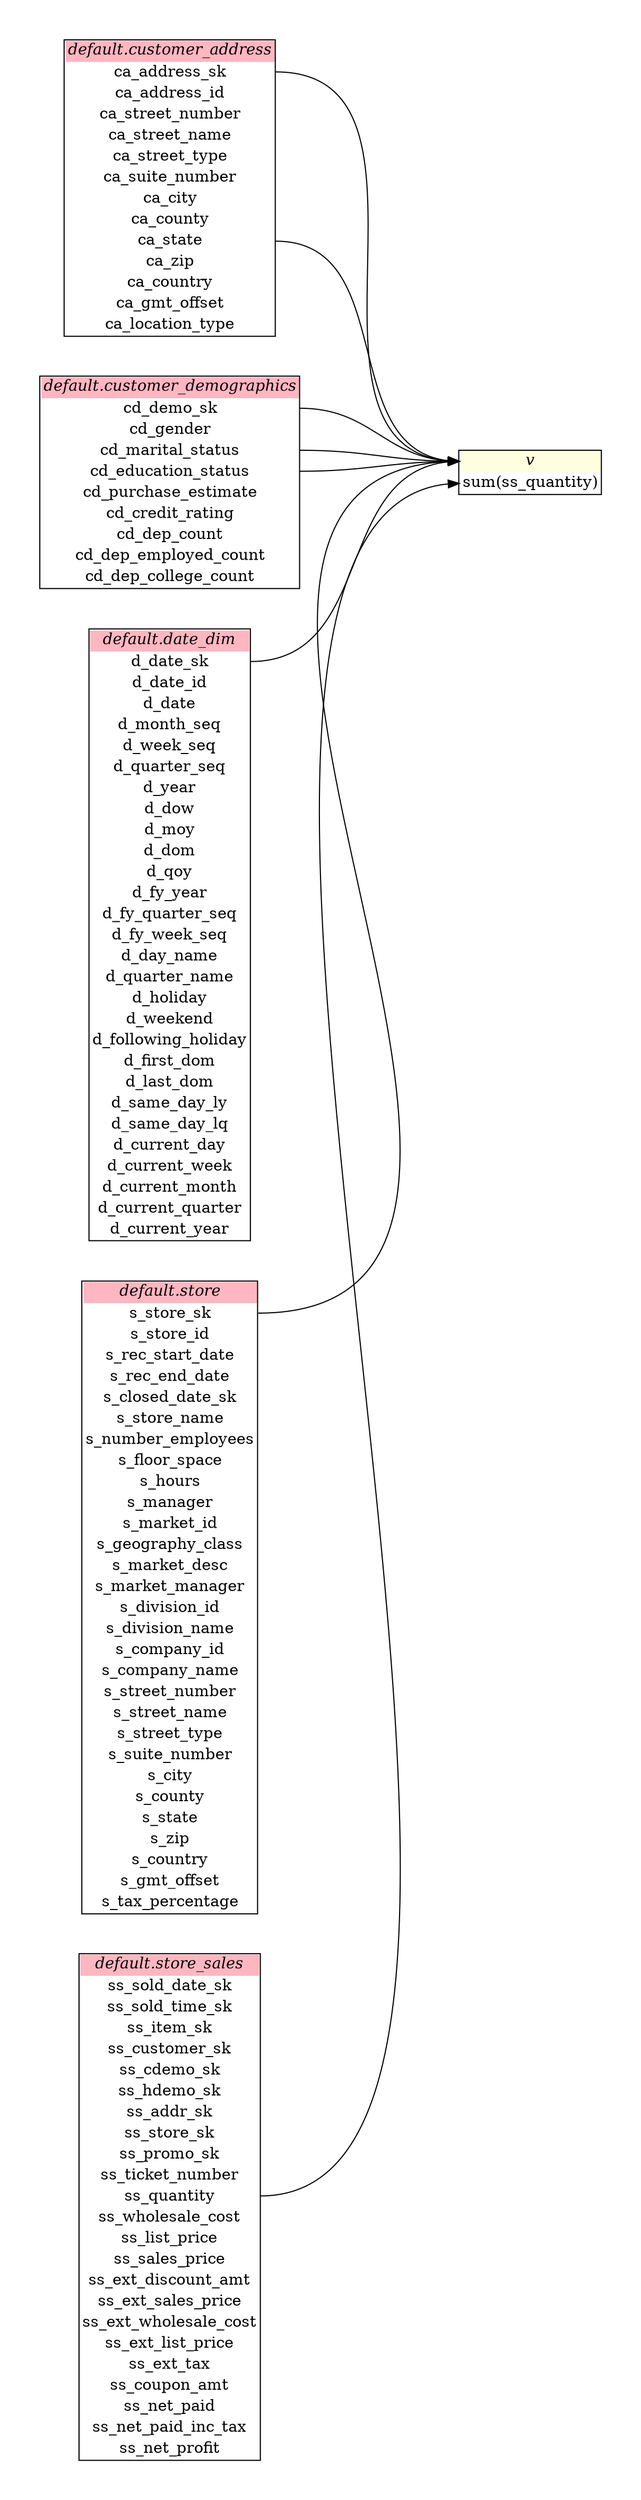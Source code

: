 // Automatically generated by TPCDSFlowTestSuite


digraph {
  graph [pad="0.5", nodesep="0.5", ranksep="2", fontname="Helvetica"];
  node [shape=plain]
  rankdir=LR;

  
"default.customer_address" [label=<
<table border="1" cellborder="0" cellspacing="0">
  <tr><td bgcolor="lightpink" port="nodeName"><i>default.customer_address</i></td></tr>
  <tr><td port="0">ca_address_sk</td></tr>
<tr><td port="1">ca_address_id</td></tr>
<tr><td port="2">ca_street_number</td></tr>
<tr><td port="3">ca_street_name</td></tr>
<tr><td port="4">ca_street_type</td></tr>
<tr><td port="5">ca_suite_number</td></tr>
<tr><td port="6">ca_city</td></tr>
<tr><td port="7">ca_county</td></tr>
<tr><td port="8">ca_state</td></tr>
<tr><td port="9">ca_zip</td></tr>
<tr><td port="10">ca_country</td></tr>
<tr><td port="11">ca_gmt_offset</td></tr>
<tr><td port="12">ca_location_type</td></tr>
</table>>];
     

"default.customer_demographics" [label=<
<table border="1" cellborder="0" cellspacing="0">
  <tr><td bgcolor="lightpink" port="nodeName"><i>default.customer_demographics</i></td></tr>
  <tr><td port="0">cd_demo_sk</td></tr>
<tr><td port="1">cd_gender</td></tr>
<tr><td port="2">cd_marital_status</td></tr>
<tr><td port="3">cd_education_status</td></tr>
<tr><td port="4">cd_purchase_estimate</td></tr>
<tr><td port="5">cd_credit_rating</td></tr>
<tr><td port="6">cd_dep_count</td></tr>
<tr><td port="7">cd_dep_employed_count</td></tr>
<tr><td port="8">cd_dep_college_count</td></tr>
</table>>];
     

"default.date_dim" [label=<
<table border="1" cellborder="0" cellspacing="0">
  <tr><td bgcolor="lightpink" port="nodeName"><i>default.date_dim</i></td></tr>
  <tr><td port="0">d_date_sk</td></tr>
<tr><td port="1">d_date_id</td></tr>
<tr><td port="2">d_date</td></tr>
<tr><td port="3">d_month_seq</td></tr>
<tr><td port="4">d_week_seq</td></tr>
<tr><td port="5">d_quarter_seq</td></tr>
<tr><td port="6">d_year</td></tr>
<tr><td port="7">d_dow</td></tr>
<tr><td port="8">d_moy</td></tr>
<tr><td port="9">d_dom</td></tr>
<tr><td port="10">d_qoy</td></tr>
<tr><td port="11">d_fy_year</td></tr>
<tr><td port="12">d_fy_quarter_seq</td></tr>
<tr><td port="13">d_fy_week_seq</td></tr>
<tr><td port="14">d_day_name</td></tr>
<tr><td port="15">d_quarter_name</td></tr>
<tr><td port="16">d_holiday</td></tr>
<tr><td port="17">d_weekend</td></tr>
<tr><td port="18">d_following_holiday</td></tr>
<tr><td port="19">d_first_dom</td></tr>
<tr><td port="20">d_last_dom</td></tr>
<tr><td port="21">d_same_day_ly</td></tr>
<tr><td port="22">d_same_day_lq</td></tr>
<tr><td port="23">d_current_day</td></tr>
<tr><td port="24">d_current_week</td></tr>
<tr><td port="25">d_current_month</td></tr>
<tr><td port="26">d_current_quarter</td></tr>
<tr><td port="27">d_current_year</td></tr>
</table>>];
     

"default.store" [label=<
<table border="1" cellborder="0" cellspacing="0">
  <tr><td bgcolor="lightpink" port="nodeName"><i>default.store</i></td></tr>
  <tr><td port="0">s_store_sk</td></tr>
<tr><td port="1">s_store_id</td></tr>
<tr><td port="2">s_rec_start_date</td></tr>
<tr><td port="3">s_rec_end_date</td></tr>
<tr><td port="4">s_closed_date_sk</td></tr>
<tr><td port="5">s_store_name</td></tr>
<tr><td port="6">s_number_employees</td></tr>
<tr><td port="7">s_floor_space</td></tr>
<tr><td port="8">s_hours</td></tr>
<tr><td port="9">s_manager</td></tr>
<tr><td port="10">s_market_id</td></tr>
<tr><td port="11">s_geography_class</td></tr>
<tr><td port="12">s_market_desc</td></tr>
<tr><td port="13">s_market_manager</td></tr>
<tr><td port="14">s_division_id</td></tr>
<tr><td port="15">s_division_name</td></tr>
<tr><td port="16">s_company_id</td></tr>
<tr><td port="17">s_company_name</td></tr>
<tr><td port="18">s_street_number</td></tr>
<tr><td port="19">s_street_name</td></tr>
<tr><td port="20">s_street_type</td></tr>
<tr><td port="21">s_suite_number</td></tr>
<tr><td port="22">s_city</td></tr>
<tr><td port="23">s_county</td></tr>
<tr><td port="24">s_state</td></tr>
<tr><td port="25">s_zip</td></tr>
<tr><td port="26">s_country</td></tr>
<tr><td port="27">s_gmt_offset</td></tr>
<tr><td port="28">s_tax_percentage</td></tr>
</table>>];
     

"default.store_sales" [label=<
<table border="1" cellborder="0" cellspacing="0">
  <tr><td bgcolor="lightpink" port="nodeName"><i>default.store_sales</i></td></tr>
  <tr><td port="0">ss_sold_date_sk</td></tr>
<tr><td port="1">ss_sold_time_sk</td></tr>
<tr><td port="2">ss_item_sk</td></tr>
<tr><td port="3">ss_customer_sk</td></tr>
<tr><td port="4">ss_cdemo_sk</td></tr>
<tr><td port="5">ss_hdemo_sk</td></tr>
<tr><td port="6">ss_addr_sk</td></tr>
<tr><td port="7">ss_store_sk</td></tr>
<tr><td port="8">ss_promo_sk</td></tr>
<tr><td port="9">ss_ticket_number</td></tr>
<tr><td port="10">ss_quantity</td></tr>
<tr><td port="11">ss_wholesale_cost</td></tr>
<tr><td port="12">ss_list_price</td></tr>
<tr><td port="13">ss_sales_price</td></tr>
<tr><td port="14">ss_ext_discount_amt</td></tr>
<tr><td port="15">ss_ext_sales_price</td></tr>
<tr><td port="16">ss_ext_wholesale_cost</td></tr>
<tr><td port="17">ss_ext_list_price</td></tr>
<tr><td port="18">ss_ext_tax</td></tr>
<tr><td port="19">ss_coupon_amt</td></tr>
<tr><td port="20">ss_net_paid</td></tr>
<tr><td port="21">ss_net_paid_inc_tax</td></tr>
<tr><td port="22">ss_net_profit</td></tr>
</table>>];
     

"v" [label=<
<table border="1" cellborder="0" cellspacing="0">
  <tr><td bgcolor="lightyellow" port="nodeName"><i>v</i></td></tr>
  <tr><td port="0">sum(ss_quantity)</td></tr>
</table>>];
     
  "default.customer_address":0 -> "v":nodeName
"default.customer_address":8 -> "v":nodeName
"default.customer_demographics":0 -> "v":nodeName
"default.customer_demographics":2 -> "v":nodeName
"default.customer_demographics":3 -> "v":nodeName
"default.date_dim":0 -> "v":nodeName
"default.store":0 -> "v":nodeName
"default.store_sales":10 -> "v":0
}
       